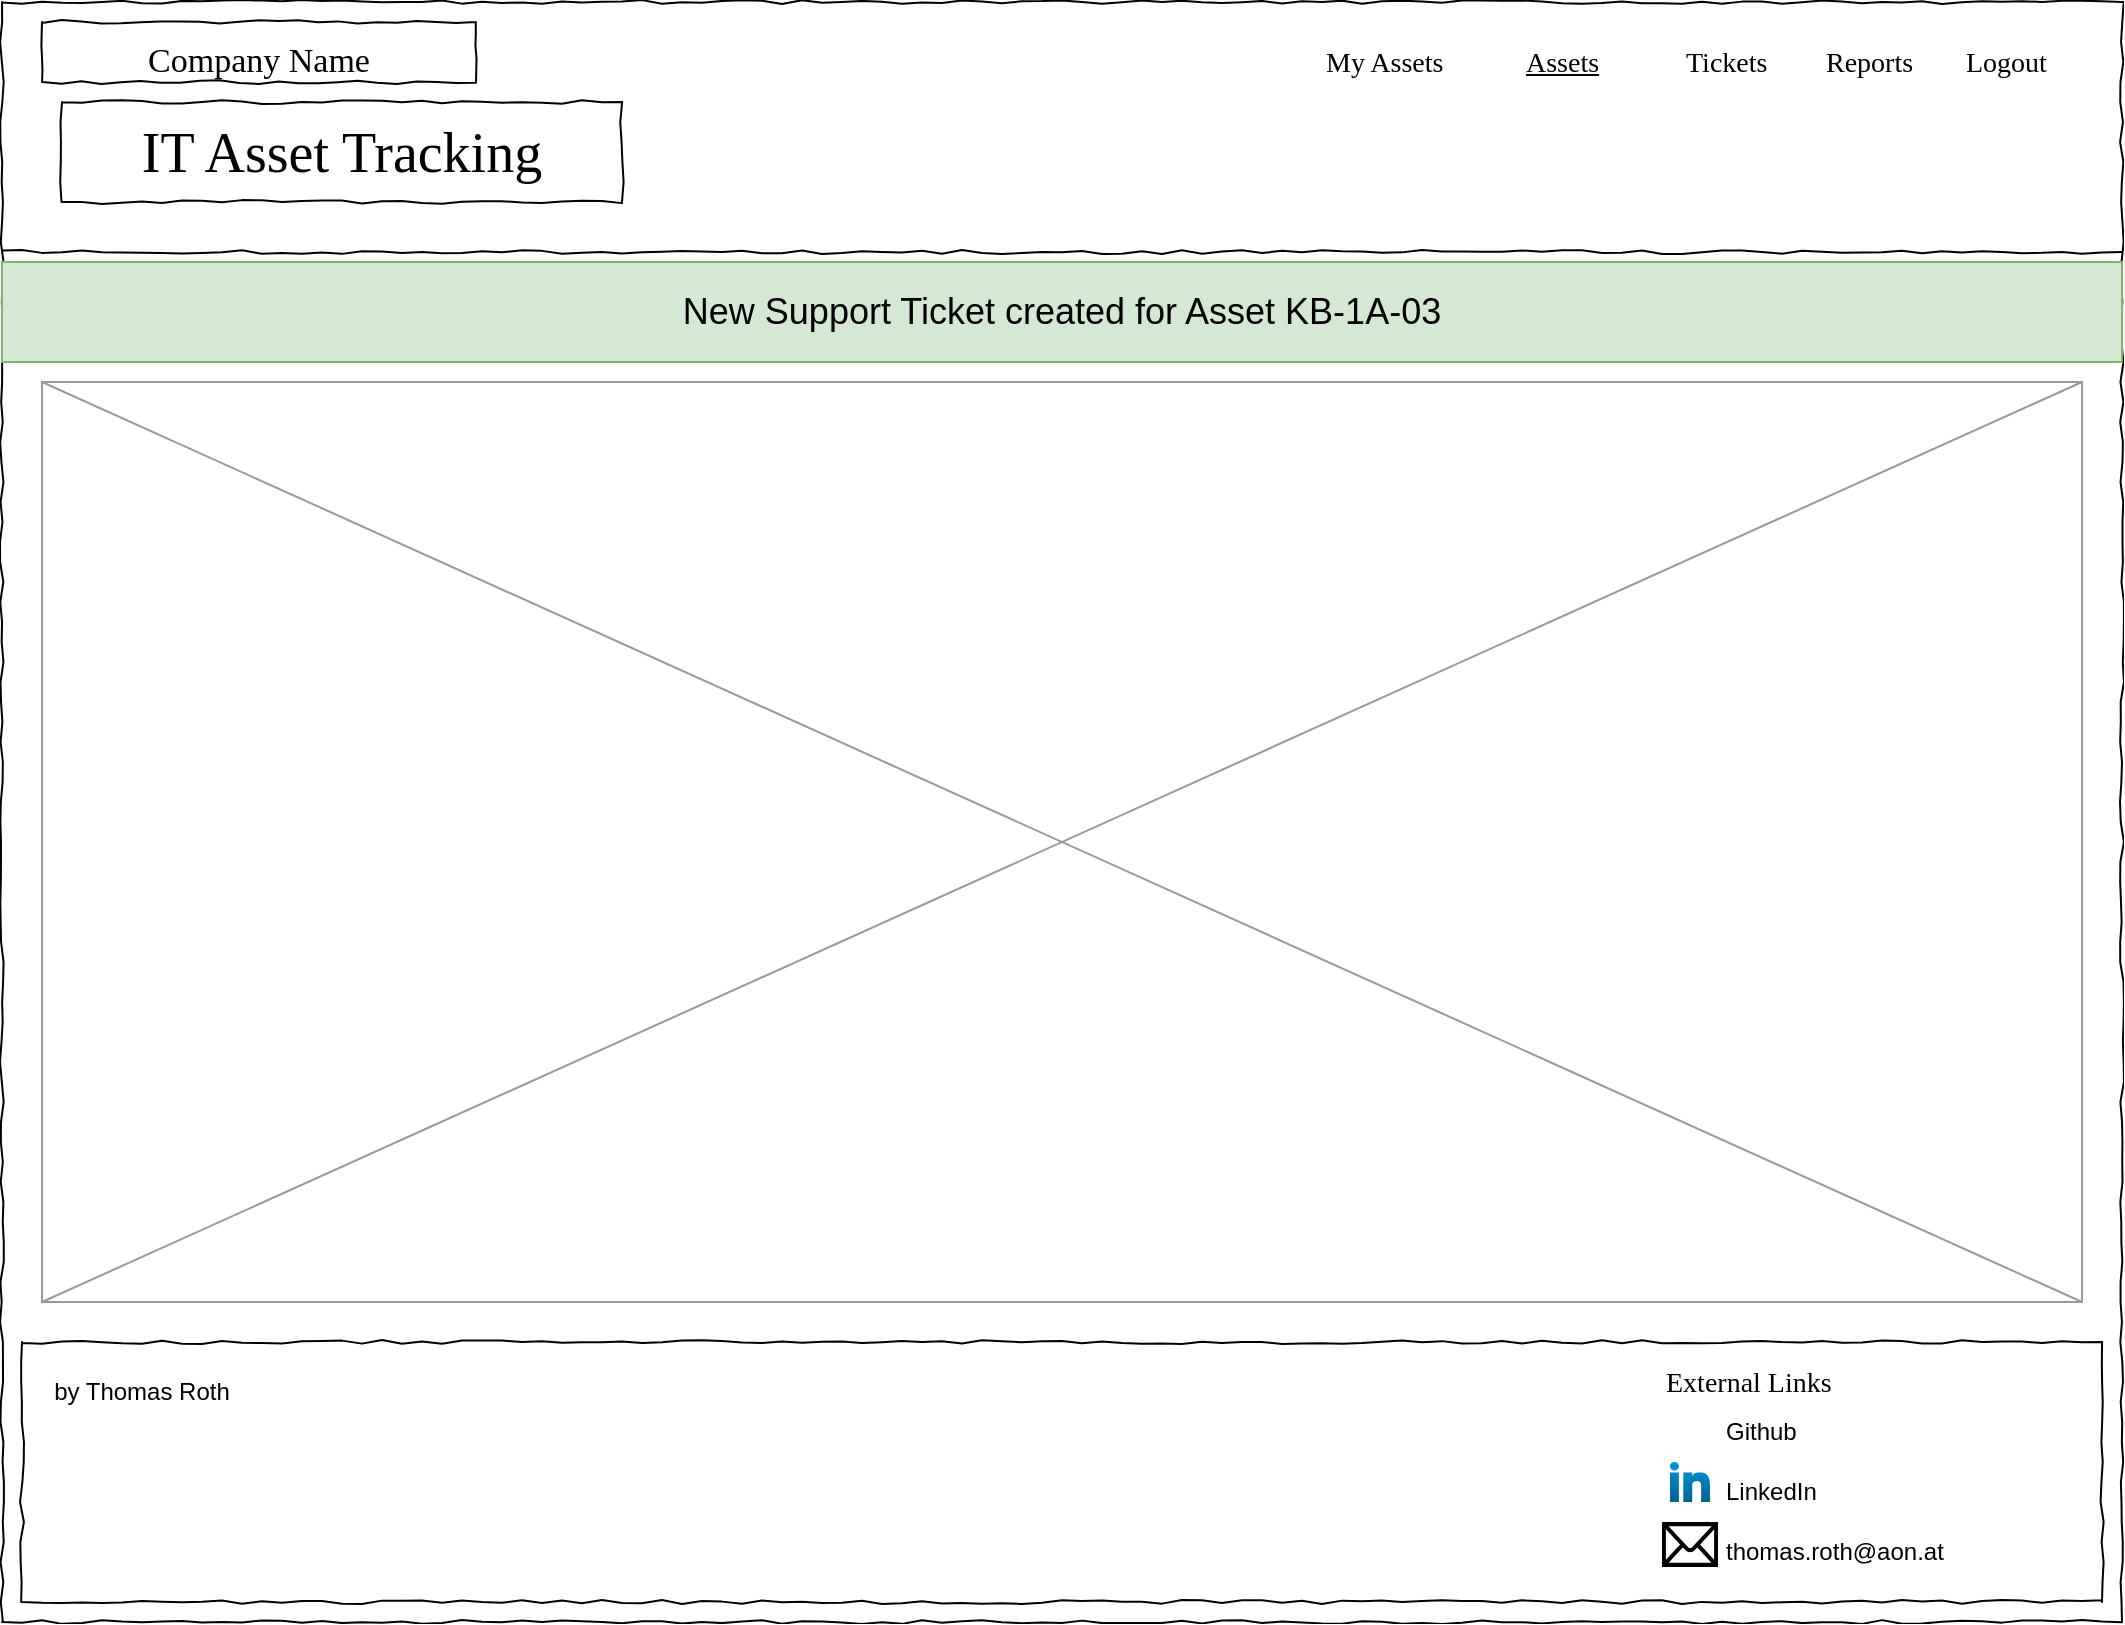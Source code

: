 <mxfile version="26.0.11">
  <diagram name="Page-1" id="03018318-947c-dd8e-b7a3-06fadd420f32">
    <mxGraphModel dx="3354" dy="1258" grid="1" gridSize="10" guides="1" tooltips="1" connect="1" arrows="1" fold="1" page="1" pageScale="1" pageWidth="1100" pageHeight="850" background="none" math="0" shadow="0">
      <root>
        <mxCell id="0" />
        <mxCell id="1" parent="0" />
        <mxCell id="677b7b8949515195-1" value="" style="whiteSpace=wrap;html=1;rounded=0;shadow=0;labelBackgroundColor=none;strokeColor=#000000;strokeWidth=1;fillColor=none;fontFamily=Verdana;fontSize=12;fontColor=#000000;align=center;comic=1;" parent="1" vertex="1">
          <mxGeometry x="20" y="20" width="1060" height="810" as="geometry" />
        </mxCell>
        <mxCell id="677b7b8949515195-2" value="IT Asset Tracking" style="whiteSpace=wrap;html=1;rounded=0;shadow=0;labelBackgroundColor=none;strokeWidth=1;fontFamily=Verdana;fontSize=28;align=center;comic=1;" parent="1" vertex="1">
          <mxGeometry x="50" y="70" width="280" height="50" as="geometry" />
        </mxCell>
        <mxCell id="677b7b8949515195-4" value="&lt;u&gt;Assets&lt;/u&gt;" style="text;html=1;points=[];align=left;verticalAlign=top;spacingTop=-4;fontSize=14;fontFamily=Verdana" parent="1" vertex="1">
          <mxGeometry x="780" y="40" width="60" height="20" as="geometry" />
        </mxCell>
        <mxCell id="677b7b8949515195-5" value="Tickets" style="text;html=1;points=[];align=left;verticalAlign=top;spacingTop=-4;fontSize=14;fontFamily=Verdana" parent="1" vertex="1">
          <mxGeometry x="860" y="40" width="60" height="20" as="geometry" />
        </mxCell>
        <mxCell id="677b7b8949515195-6" value="Reports" style="text;html=1;points=[];align=left;verticalAlign=top;spacingTop=-4;fontSize=14;fontFamily=Verdana" parent="1" vertex="1">
          <mxGeometry x="930" y="40" width="60" height="20" as="geometry" />
        </mxCell>
        <mxCell id="677b7b8949515195-7" value="Logout" style="text;html=1;points=[];align=left;verticalAlign=top;spacingTop=-4;fontSize=14;fontFamily=Verdana" parent="1" vertex="1">
          <mxGeometry x="1000" y="40" width="60" height="20" as="geometry" />
        </mxCell>
        <mxCell id="677b7b8949515195-9" value="" style="line;strokeWidth=1;html=1;rounded=0;shadow=0;labelBackgroundColor=none;fillColor=none;fontFamily=Verdana;fontSize=14;fontColor=#000000;align=center;comic=1;" parent="1" vertex="1">
          <mxGeometry x="20" y="140" width="1060" height="10" as="geometry" />
        </mxCell>
        <mxCell id="677b7b8949515195-26" value="" style="whiteSpace=wrap;html=1;rounded=0;shadow=0;labelBackgroundColor=none;strokeWidth=1;fillColor=none;fontFamily=Verdana;fontSize=12;align=center;comic=1;" parent="1" vertex="1">
          <mxGeometry x="30" y="690" width="1040" height="130" as="geometry" />
        </mxCell>
        <mxCell id="677b7b8949515195-42" value="External Links" style="text;html=1;points=[];align=left;verticalAlign=top;spacingTop=-4;fontSize=14;fontFamily=Verdana" parent="1" vertex="1">
          <mxGeometry x="850" y="700" width="170" height="20" as="geometry" />
        </mxCell>
        <mxCell id="q4BZEvWAXVgxHDnkbYNj-1" value="&lt;span style=&quot;font-size: 17px;&quot;&gt;Company Name&lt;/span&gt;" style="whiteSpace=wrap;html=1;rounded=0;shadow=0;labelBackgroundColor=none;strokeWidth=1;fontFamily=Verdana;fontSize=28;align=center;comic=1;" parent="1" vertex="1">
          <mxGeometry x="40" y="30" width="217" height="30" as="geometry" />
        </mxCell>
        <mxCell id="0eSPpPdMF_spcNKqKybd-1" value="by Thomas Roth" style="text;html=1;align=center;verticalAlign=middle;whiteSpace=wrap;rounded=0;" parent="1" vertex="1">
          <mxGeometry x="40" y="700" width="100" height="30" as="geometry" />
        </mxCell>
        <mxCell id="0eSPpPdMF_spcNKqKybd-2" value="Github" style="text;html=1;align=left;verticalAlign=middle;whiteSpace=wrap;rounded=0;" parent="1" vertex="1">
          <mxGeometry x="880" y="720" width="50" height="30" as="geometry" />
        </mxCell>
        <mxCell id="0eSPpPdMF_spcNKqKybd-3" value="LinkedIn" style="text;html=1;align=left;verticalAlign=middle;whiteSpace=wrap;rounded=0;" parent="1" vertex="1">
          <mxGeometry x="880" y="750" width="50" height="30" as="geometry" />
        </mxCell>
        <mxCell id="0eSPpPdMF_spcNKqKybd-4" value="thomas.roth@aon.at" style="text;html=1;align=left;verticalAlign=middle;whiteSpace=wrap;rounded=0;" parent="1" vertex="1">
          <mxGeometry x="880" y="780" width="90" height="30" as="geometry" />
        </mxCell>
        <mxCell id="0eSPpPdMF_spcNKqKybd-5" value="" style="shape=image;html=1;verticalAlign=top;verticalLabelPosition=bottom;labelBackgroundColor=#ffffff;imageAspect=0;aspect=fixed;image=https://cdn1.iconfinder.com/data/icons/picons-social/57/github_rounded-128.png" parent="1" vertex="1">
          <mxGeometry x="850" y="722" width="28" height="28" as="geometry" />
        </mxCell>
        <mxCell id="0eSPpPdMF_spcNKqKybd-6" value="" style="dashed=0;outlineConnect=0;html=1;align=center;labelPosition=center;verticalLabelPosition=bottom;verticalAlign=top;shape=mxgraph.weblogos.linkedin;fillColor=#0095DB;gradientColor=#006391" parent="1" vertex="1">
          <mxGeometry x="854" y="750" width="20" height="20" as="geometry" />
        </mxCell>
        <mxCell id="0eSPpPdMF_spcNKqKybd-7" value="" style="shape=mxgraph.signs.tech.mail;html=1;pointerEvents=1;fillColor=#000000;strokeColor=none;verticalLabelPosition=bottom;verticalAlign=top;align=center;" parent="1" vertex="1">
          <mxGeometry x="850" y="780" width="28" height="22.5" as="geometry" />
        </mxCell>
        <mxCell id="0eSPpPdMF_spcNKqKybd-8" value="" style="verticalLabelPosition=bottom;shadow=0;dashed=0;align=center;html=1;verticalAlign=top;strokeWidth=1;shape=mxgraph.mockup.graphics.simpleIcon;strokeColor=#999999;" parent="1" vertex="1">
          <mxGeometry x="40" y="210" width="1020" height="460" as="geometry" />
        </mxCell>
        <mxCell id="xIYmmhUCQgaQPohyik-l-1" value="My Assets" style="text;html=1;points=[];align=left;verticalAlign=top;spacingTop=-4;fontSize=14;fontFamily=Verdana" parent="1" vertex="1">
          <mxGeometry x="680" y="40" width="70" height="20" as="geometry" />
        </mxCell>
        <mxCell id="gvlYgx_dza9dGn6AgPTj-1" value="&lt;font style=&quot;font-size: 18px;&quot;&gt;New Support Ticket created for Asset KB-1A-03&lt;/font&gt;" style="text;html=1;align=center;verticalAlign=middle;whiteSpace=wrap;rounded=0;fillColor=#d5e8d4;strokeColor=#82b366;" parent="1" vertex="1">
          <mxGeometry x="20" y="150" width="1060" height="50" as="geometry" />
        </mxCell>
      </root>
    </mxGraphModel>
  </diagram>
</mxfile>

